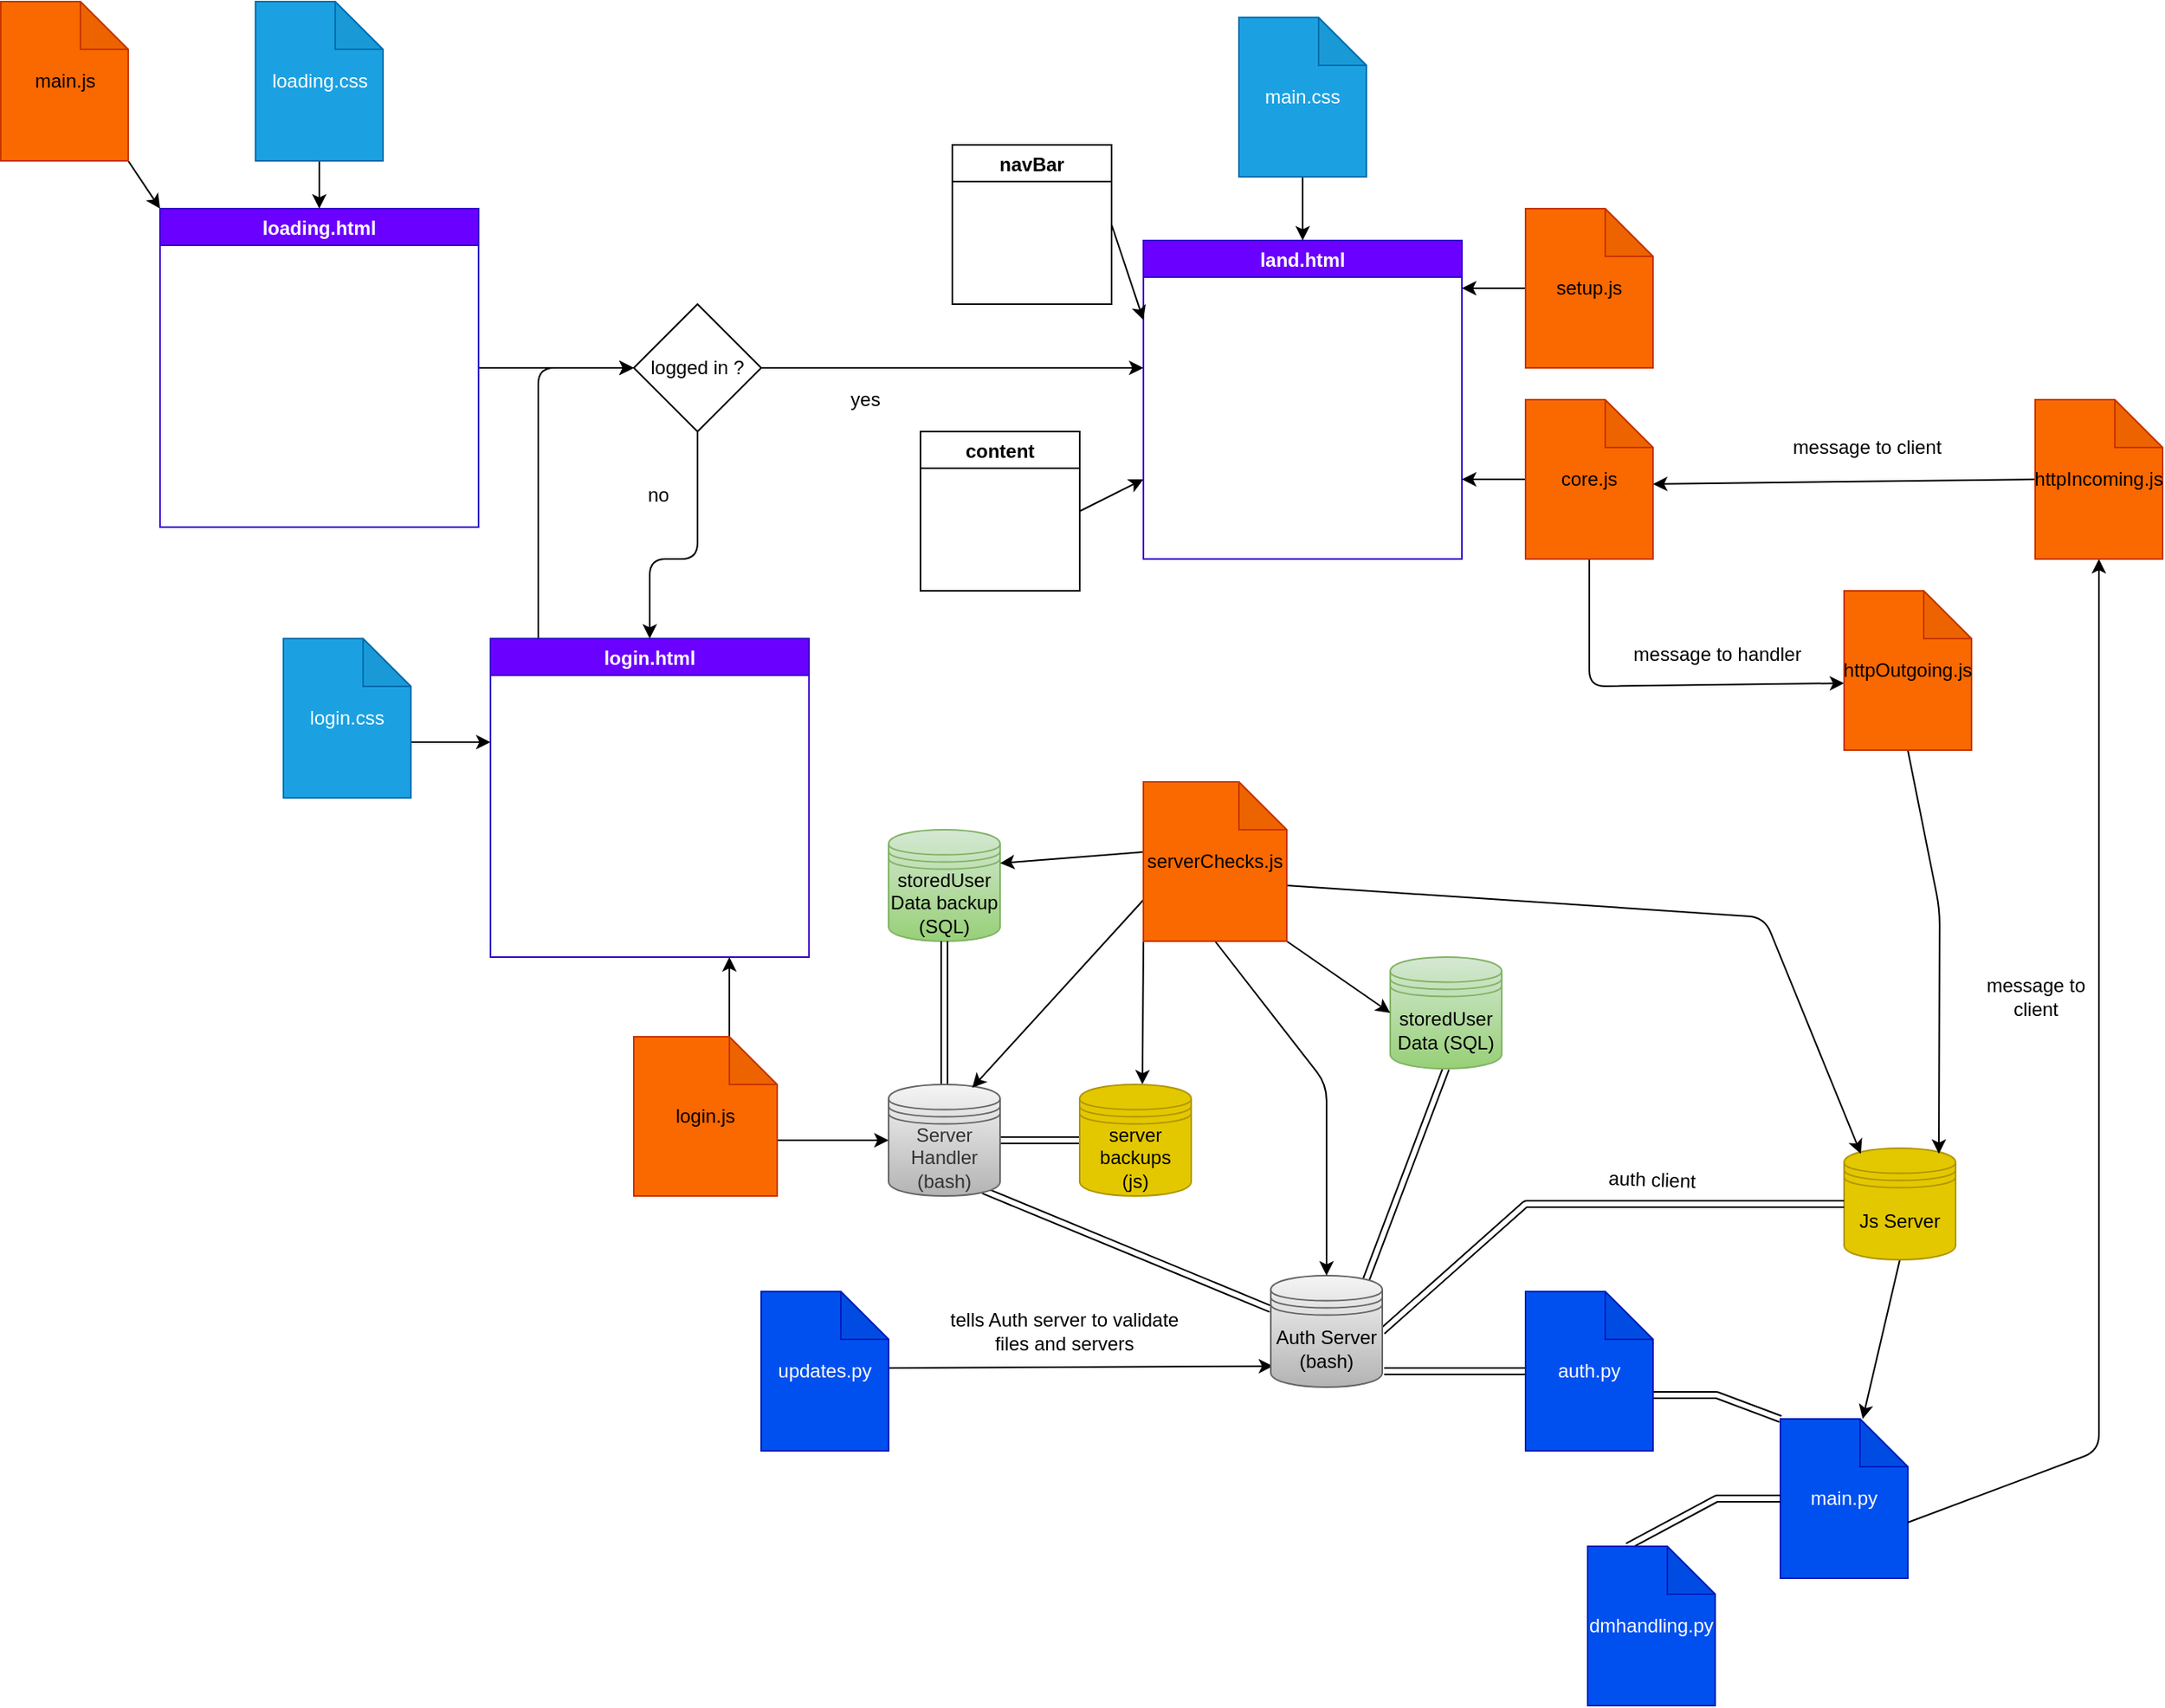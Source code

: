 <mxfile>
    <diagram id="oZ1E448mky09XcIO41ZQ" name="Page-1">
        <mxGraphModel dx="1968" dy="486" grid="1" gridSize="10" guides="1" tooltips="1" connect="1" arrows="1" fold="1" page="1" pageScale="1" pageWidth="850" pageHeight="1100" math="0" shadow="0">
            <root>
                <mxCell id="0"/>
                <mxCell id="1" parent="0"/>
                <mxCell id="2" value="land.html" style="swimlane;fillColor=#6a00ff;fontColor=#ffffff;strokeColor=#3700CC;" parent="1" vertex="1">
                    <mxGeometry x="200" y="160" width="200" height="200" as="geometry">
                        <mxRectangle width="90" height="23" as="alternateBounds"/>
                    </mxGeometry>
                </mxCell>
                <mxCell id="5" style="edgeStyle=none;html=1;entryX=0.5;entryY=0;entryDx=0;entryDy=0;" parent="1" source="4" edge="1" target="2">
                    <mxGeometry relative="1" as="geometry">
                        <mxPoint x="320" y="140" as="targetPoint"/>
                    </mxGeometry>
                </mxCell>
                <mxCell id="4" value="main.css" style="shape=note;whiteSpace=wrap;html=1;backgroundOutline=1;darkOpacity=0.05;fillColor=#1ba1e2;fontColor=#ffffff;strokeColor=#006EAF;" parent="1" vertex="1">
                    <mxGeometry x="260" y="20" width="80" height="100" as="geometry"/>
                </mxCell>
                <mxCell id="56" style="edgeStyle=none;html=1;entryX=0;entryY=0.58;entryDx=0;entryDy=0;entryPerimeter=0;exitX=0.5;exitY=1;exitDx=0;exitDy=0;exitPerimeter=0;" parent="1" source="6" target="16" edge="1">
                    <mxGeometry relative="1" as="geometry">
                        <mxPoint x="590" y="310" as="sourcePoint"/>
                        <Array as="points">
                            <mxPoint x="480" y="440"/>
                        </Array>
                    </mxGeometry>
                </mxCell>
                <mxCell id="133" style="edgeStyle=none;html=1;entryX=1;entryY=0.75;entryDx=0;entryDy=0;" edge="1" parent="1" source="6" target="2">
                    <mxGeometry relative="1" as="geometry">
                        <mxPoint x="450" y="300" as="targetPoint"/>
                    </mxGeometry>
                </mxCell>
                <mxCell id="6" value="core.js" style="shape=note;whiteSpace=wrap;html=1;backgroundOutline=1;darkOpacity=0.05;fillColor=#fa6800;fontColor=#000000;strokeColor=#C73500;" parent="1" vertex="1">
                    <mxGeometry x="440" y="260" width="80" height="100" as="geometry"/>
                </mxCell>
                <mxCell id="8" value="main.py" style="shape=note;whiteSpace=wrap;html=1;backgroundOutline=1;darkOpacity=0.05;fillColor=#0050ef;strokeColor=#001DBC;fontColor=#ffffff;" parent="1" vertex="1">
                    <mxGeometry x="600" y="900" width="80" height="100" as="geometry"/>
                </mxCell>
                <mxCell id="12" style="edgeStyle=none;html=1;exitX=1;exitY=0.5;exitDx=0;exitDy=0;entryX=0;entryY=0.25;entryDx=0;entryDy=0;" parent="1" source="9" target="2" edge="1">
                    <mxGeometry relative="1" as="geometry"/>
                </mxCell>
                <mxCell id="9" value="navBar" style="swimlane;" parent="1" vertex="1">
                    <mxGeometry x="80" y="100" width="100" height="100" as="geometry"/>
                </mxCell>
                <mxCell id="11" style="edgeStyle=none;html=1;exitX=1;exitY=0.5;exitDx=0;exitDy=0;" parent="1" source="10" edge="1">
                    <mxGeometry relative="1" as="geometry">
                        <mxPoint x="200" y="310" as="targetPoint"/>
                    </mxGeometry>
                </mxCell>
                <mxCell id="10" value="content" style="swimlane;" parent="1" vertex="1">
                    <mxGeometry x="60" y="280" width="100" height="100" as="geometry"/>
                </mxCell>
                <mxCell id="24" value="" style="edgeStyle=none;html=1;shape=link;exitX=0;exitY=0.5;exitDx=0;exitDy=0;exitPerimeter=0;entryX=0;entryY=0;entryDx=25;entryDy=0;entryPerimeter=0;" parent="1" source="8" target="15" edge="1">
                    <mxGeometry relative="1" as="geometry">
                        <mxPoint x="229" y="1380" as="sourcePoint"/>
                        <Array as="points">
                            <mxPoint x="560" y="950"/>
                        </Array>
                    </mxGeometry>
                </mxCell>
                <mxCell id="74" style="edgeStyle=none;html=1;entryX=0.5;entryY=1;entryDx=0;entryDy=0;entryPerimeter=0;exitX=0;exitY=0;exitDx=80;exitDy=65;exitPerimeter=0;" parent="1" source="8" target="39" edge="1">
                    <mxGeometry relative="1" as="geometry">
                        <mxPoint x="390" y="1000" as="sourcePoint"/>
                        <Array as="points">
                            <mxPoint x="800" y="920"/>
                            <mxPoint x="800" y="740"/>
                        </Array>
                    </mxGeometry>
                </mxCell>
                <mxCell id="128" style="edgeStyle=none;html=1;exitX=0.5;exitY=1;exitDx=0;exitDy=0;" parent="1" source="14" target="8" edge="1">
                    <mxGeometry relative="1" as="geometry">
                        <mxPoint x="480" y="1100" as="targetPoint"/>
                    </mxGeometry>
                </mxCell>
                <mxCell id="14" value="Js Server" style="shape=datastore;whiteSpace=wrap;html=1;fillColor=#e3c800;fontColor=#000000;strokeColor=#B09500;" parent="1" vertex="1">
                    <mxGeometry x="640" y="730" width="70" height="70" as="geometry"/>
                </mxCell>
                <mxCell id="15" value="dmhandling.py" style="shape=note;whiteSpace=wrap;html=1;backgroundOutline=1;darkOpacity=0.05;fillColor=#0050ef;fontColor=#ffffff;strokeColor=#001DBC;" parent="1" vertex="1">
                    <mxGeometry x="479" y="980" width="80" height="100" as="geometry"/>
                </mxCell>
                <mxCell id="46" style="html=1;entryX=0.85;entryY=0.05;entryDx=0;entryDy=0;entryPerimeter=0;exitX=0.5;exitY=1;exitDx=0;exitDy=0;exitPerimeter=0;" parent="1" source="16" target="14" edge="1">
                    <mxGeometry relative="1" as="geometry">
                        <mxPoint x="620" y="570" as="sourcePoint"/>
                        <mxPoint x="611" y="720" as="targetPoint"/>
                        <Array as="points">
                            <mxPoint x="700" y="580"/>
                        </Array>
                    </mxGeometry>
                </mxCell>
                <mxCell id="16" value="httpOutgoing.js" style="shape=note;whiteSpace=wrap;html=1;backgroundOutline=1;darkOpacity=0.05;fillColor=#fa6800;fontColor=#000000;strokeColor=#C73500;" parent="1" vertex="1">
                    <mxGeometry x="640" y="380" width="80" height="100" as="geometry"/>
                </mxCell>
                <mxCell id="70" style="edgeStyle=none;html=1;entryX=0.021;entryY=0.812;entryDx=0;entryDy=0;entryPerimeter=0;exitX=1;exitY=0.48;exitDx=0;exitDy=0;exitPerimeter=0;" parent="1" source="17" target="37" edge="1">
                    <mxGeometry relative="1" as="geometry">
                        <mxPoint x="150.04" y="1018" as="sourcePoint"/>
                    </mxGeometry>
                </mxCell>
                <mxCell id="17" value="updates.py" style="shape=note;whiteSpace=wrap;html=1;backgroundOutline=1;darkOpacity=0.05;fillColor=#0050ef;fontColor=#ffffff;strokeColor=#001DBC;" parent="1" vertex="1">
                    <mxGeometry x="-40" y="820" width="80" height="100" as="geometry"/>
                </mxCell>
                <mxCell id="38" style="edgeStyle=none;html=1;exitX=0;exitY=0.5;exitDx=0;exitDy=0;exitPerimeter=0;shape=link;entryX=1.017;entryY=0.857;entryDx=0;entryDy=0;entryPerimeter=0;" parent="1" source="19" target="37" edge="1">
                    <mxGeometry relative="1" as="geometry">
                        <mxPoint x="379" y="960" as="targetPoint"/>
                        <Array as="points"/>
                    </mxGeometry>
                </mxCell>
                <mxCell id="88" style="edgeStyle=none;shape=link;html=1;fontColor=#000000;entryX=0;entryY=0;entryDx=80;entryDy=65;entryPerimeter=0;exitX=0;exitY=0;exitDx=0;exitDy=0;exitPerimeter=0;" parent="1" source="8" target="19" edge="1">
                    <mxGeometry relative="1" as="geometry">
                        <mxPoint x="369" y="1280" as="targetPoint"/>
                        <mxPoint x="600" y="900" as="sourcePoint"/>
                        <Array as="points">
                            <mxPoint x="560" y="885"/>
                        </Array>
                    </mxGeometry>
                </mxCell>
                <mxCell id="19" value="auth.py" style="shape=note;whiteSpace=wrap;html=1;backgroundOutline=1;darkOpacity=0.05;fillColor=#0050ef;fontColor=#ffffff;strokeColor=#001DBC;" parent="1" vertex="1">
                    <mxGeometry x="440" y="820" width="80" height="100" as="geometry"/>
                </mxCell>
                <mxCell id="54" style="edgeStyle=none;shape=link;html=1;exitX=1;exitY=0.5;exitDx=0;exitDy=0;entryX=0;entryY=0.5;entryDx=0;entryDy=0;" parent="1" source="37" target="14" edge="1">
                    <mxGeometry relative="1" as="geometry">
                        <Array as="points">
                            <mxPoint x="440" y="765"/>
                        </Array>
                        <mxPoint x="510" y="760" as="targetPoint"/>
                    </mxGeometry>
                </mxCell>
                <mxCell id="63" style="edgeStyle=none;html=1;exitX=0.85;exitY=0.05;exitDx=0;exitDy=0;entryX=0.5;entryY=1;entryDx=0;entryDy=0;shape=link;exitPerimeter=0;" parent="1" source="37" target="64" edge="1">
                    <mxGeometry relative="1" as="geometry">
                        <Array as="points"/>
                        <mxPoint x="398.04" y="902.0" as="targetPoint"/>
                    </mxGeometry>
                </mxCell>
                <mxCell id="95" style="edgeStyle=none;html=1;exitX=0;exitY=0.3;exitDx=0;exitDy=0;shape=link;entryX=0.85;entryY=0.95;entryDx=0;entryDy=0;entryPerimeter=0;" parent="1" source="37" target="77" edge="1">
                    <mxGeometry relative="1" as="geometry">
                        <mxPoint x="169" y="927" as="targetPoint"/>
                    </mxGeometry>
                </mxCell>
                <mxCell id="37" value="&lt;font color=&quot;#000000&quot;&gt;Auth Server&lt;br&gt;(bash)&lt;/font&gt;" style="shape=datastore;whiteSpace=wrap;html=1;fillColor=#f5f5f5;strokeColor=#666666;sketch=0;shadow=0;gradientColor=#b3b3b3;" parent="1" vertex="1">
                    <mxGeometry x="280" y="810" width="70" height="70" as="geometry"/>
                </mxCell>
                <mxCell id="40" style="edgeStyle=none;html=1;exitX=0;exitY=0.5;exitDx=0;exitDy=0;exitPerimeter=0;entryX=1;entryY=0.53;entryDx=0;entryDy=0;entryPerimeter=0;" parent="1" source="39" target="6" edge="1">
                    <mxGeometry relative="1" as="geometry">
                        <mxPoint x="630" y="290" as="targetPoint"/>
                    </mxGeometry>
                </mxCell>
                <mxCell id="39" value="httpIncoming.js" style="shape=note;whiteSpace=wrap;html=1;backgroundOutline=1;darkOpacity=0.05;fillColor=#fa6800;fontColor=#000000;strokeColor=#C73500;" parent="1" vertex="1">
                    <mxGeometry x="760" y="260" width="80" height="100" as="geometry"/>
                </mxCell>
                <mxCell id="47" value="message to client" style="text;html=1;align=center;verticalAlign=middle;resizable=0;points=[];autosize=1;strokeColor=none;fillColor=none;rotation=0;" parent="1" vertex="1">
                    <mxGeometry x="599" y="280" width="110" height="20" as="geometry"/>
                </mxCell>
                <mxCell id="36" value="message to handler" style="text;html=1;align=center;verticalAlign=middle;resizable=0;points=[];autosize=1;strokeColor=none;fillColor=none;rotation=0;" parent="1" vertex="1">
                    <mxGeometry x="500" y="410" width="120" height="20" as="geometry"/>
                </mxCell>
                <mxCell id="51" style="edgeStyle=none;html=1;exitX=0;exitY=0.5;exitDx=0;exitDy=0;exitPerimeter=0;" parent="1" source="50" edge="1">
                    <mxGeometry relative="1" as="geometry">
                        <mxPoint x="400" y="190" as="targetPoint"/>
                    </mxGeometry>
                </mxCell>
                <mxCell id="50" value="setup.js" style="shape=note;whiteSpace=wrap;html=1;backgroundOutline=1;darkOpacity=0.05;fillColor=#fa6800;fontColor=#000000;strokeColor=#C73500;" parent="1" vertex="1">
                    <mxGeometry x="440" y="140" width="80" height="100" as="geometry"/>
                </mxCell>
                <mxCell id="58" value="auth client" style="text;html=1;align=center;verticalAlign=middle;resizable=0;points=[];autosize=1;strokeColor=none;fillColor=none;rotation=2;" parent="1" vertex="1">
                    <mxGeometry x="484" y="740" width="70" height="20" as="geometry"/>
                </mxCell>
                <mxCell id="64" value="&lt;span style=&quot;color: rgb(0 , 0 , 0)&quot;&gt;storedUser Data (SQL)&lt;/span&gt;" style="shape=datastore;whiteSpace=wrap;html=1;fillColor=#d5e8d4;gradientColor=#97d077;strokeColor=#82b366;" parent="1" vertex="1">
                    <mxGeometry x="355" y="610" width="70" height="70" as="geometry"/>
                </mxCell>
                <mxCell id="72" value="tells Auth server to validate&lt;br&gt;files and servers" style="text;html=1;align=center;verticalAlign=middle;resizable=0;points=[];autosize=1;strokeColor=none;fillColor=none;" parent="1" vertex="1">
                    <mxGeometry x="70" y="830" width="160" height="30" as="geometry"/>
                </mxCell>
                <mxCell id="34" value="message to&lt;br&gt;client" style="text;html=1;align=center;verticalAlign=middle;resizable=0;points=[];autosize=1;strokeColor=none;fillColor=none;rotation=0;" parent="1" vertex="1">
                    <mxGeometry x="720" y="620" width="80" height="30" as="geometry"/>
                </mxCell>
                <mxCell id="75" value="&lt;span style=&quot;color: rgb(0 , 0 , 0)&quot;&gt;storedUser Data backup (SQL)&lt;/span&gt;" style="shape=datastore;whiteSpace=wrap;html=1;fillColor=#d5e8d4;gradientColor=#97d077;strokeColor=#82b366;" parent="1" vertex="1">
                    <mxGeometry x="40" y="530" width="70" height="70" as="geometry"/>
                </mxCell>
                <mxCell id="81" style="edgeStyle=none;shape=link;html=1;exitX=1;exitY=0.5;exitDx=0;exitDy=0;entryX=0;entryY=0.5;entryDx=0;entryDy=0;" parent="1" source="77" target="139" edge="1">
                    <mxGeometry relative="1" as="geometry">
                        <mxPoint x="160.005" y="725.611" as="targetPoint"/>
                    </mxGeometry>
                </mxCell>
                <mxCell id="82" style="edgeStyle=none;shape=link;html=1;exitX=0.5;exitY=0;exitDx=0;exitDy=0;entryX=0.5;entryY=1;entryDx=0;entryDy=0;" parent="1" source="77" target="75" edge="1">
                    <mxGeometry relative="1" as="geometry"/>
                </mxCell>
                <mxCell id="77" value="&lt;font color=&quot;#333333&quot;&gt;Server Handler&lt;br&gt;(bash)&lt;br&gt;&lt;/font&gt;" style="shape=datastore;whiteSpace=wrap;html=1;fillColor=#f5f5f5;strokeColor=#666666;gradientColor=#b3b3b3;" parent="1" vertex="1">
                    <mxGeometry x="40" y="690" width="70" height="70" as="geometry"/>
                </mxCell>
                <mxCell id="89" style="edgeStyle=none;html=1;entryX=1;entryY=0.3;entryDx=0;entryDy=0;fontColor=#000000;exitX=0;exitY=0.44;exitDx=0;exitDy=0;exitPerimeter=0;" parent="1" source="84" target="75" edge="1">
                    <mxGeometry relative="1" as="geometry">
                        <mxPoint x="209" y="790" as="sourcePoint"/>
                    </mxGeometry>
                </mxCell>
                <mxCell id="100" style="edgeStyle=none;html=1;exitX=0.011;exitY=0.73;exitDx=0;exitDy=0;exitPerimeter=0;entryX=0.75;entryY=0.029;entryDx=0;entryDy=0;entryPerimeter=0;" parent="1" source="84" target="77" edge="1">
                    <mxGeometry relative="1" as="geometry"/>
                </mxCell>
                <mxCell id="131" style="edgeStyle=none;html=1;exitX=0;exitY=1;exitDx=0;exitDy=0;exitPerimeter=0;entryX=0.571;entryY=0;entryDx=0;entryDy=0;entryPerimeter=0;" parent="1" source="84" edge="1">
                    <mxGeometry relative="1" as="geometry">
                        <mxPoint x="199.358" y="689.919" as="targetPoint"/>
                    </mxGeometry>
                </mxCell>
                <mxCell id="132" style="edgeStyle=none;html=1;exitX=1;exitY=1;exitDx=0;exitDy=0;exitPerimeter=0;entryX=0;entryY=0.5;entryDx=0;entryDy=0;" parent="1" source="84" target="64" edge="1">
                    <mxGeometry relative="1" as="geometry"/>
                </mxCell>
                <mxCell id="136" style="edgeStyle=none;html=1;exitX=0;exitY=0;exitDx=90;exitDy=65;exitPerimeter=0;entryX=0.15;entryY=0.05;entryDx=0;entryDy=0;entryPerimeter=0;" edge="1" parent="1" source="84" target="14">
                    <mxGeometry relative="1" as="geometry">
                        <Array as="points">
                            <mxPoint x="590" y="585"/>
                        </Array>
                    </mxGeometry>
                </mxCell>
                <mxCell id="138" style="edgeStyle=none;html=1;exitX=0.5;exitY=1;exitDx=0;exitDy=0;exitPerimeter=0;entryX=0.5;entryY=0;entryDx=0;entryDy=0;" edge="1" parent="1" source="84" target="37">
                    <mxGeometry relative="1" as="geometry">
                        <mxPoint x="315" y="760" as="targetPoint"/>
                        <Array as="points">
                            <mxPoint x="315" y="690"/>
                            <mxPoint x="315" y="770"/>
                        </Array>
                    </mxGeometry>
                </mxCell>
                <mxCell id="84" value="serverChecks.js" style="shape=note;whiteSpace=wrap;html=1;backgroundOutline=1;darkOpacity=0.05;fillColor=#fa6800;fontColor=#000000;strokeColor=#C73500;" parent="1" vertex="1">
                    <mxGeometry x="200" y="500" width="90" height="100" as="geometry"/>
                </mxCell>
                <mxCell id="115" style="edgeStyle=none;html=1;exitX=0.15;exitY=0;exitDx=0;exitDy=0;entryX=0;entryY=0.5;entryDx=0;entryDy=0;exitPerimeter=0;" parent="1" source="97" target="107" edge="1">
                    <mxGeometry relative="1" as="geometry">
                        <mxPoint x="-160" y="240" as="targetPoint"/>
                        <Array as="points">
                            <mxPoint x="-180" y="240"/>
                        </Array>
                    </mxGeometry>
                </mxCell>
                <mxCell id="97" value="login.html" style="swimlane;fillColor=#6a00ff;fontColor=#ffffff;strokeColor=#3700CC;" parent="1" vertex="1">
                    <mxGeometry x="-210" y="410" width="200" height="200" as="geometry">
                        <mxRectangle width="90" height="23" as="alternateBounds"/>
                    </mxGeometry>
                </mxCell>
                <mxCell id="113" style="edgeStyle=none;html=1;exitX=0;exitY=0;exitDx=80;exitDy=65;exitPerimeter=0;" parent="1" source="98" edge="1">
                    <mxGeometry relative="1" as="geometry">
                        <mxPoint x="-210" y="475" as="targetPoint"/>
                    </mxGeometry>
                </mxCell>
                <mxCell id="98" value="login.css" style="shape=note;whiteSpace=wrap;html=1;backgroundOutline=1;darkOpacity=0.05;fillColor=#1ba1e2;fontColor=#ffffff;strokeColor=#006EAF;" parent="1" vertex="1">
                    <mxGeometry x="-340" y="410" width="80" height="100" as="geometry"/>
                </mxCell>
                <mxCell id="106" style="edgeStyle=none;html=1;exitX=1;exitY=1;exitDx=0;exitDy=0;exitPerimeter=0;entryX=0;entryY=0;entryDx=0;entryDy=0;" parent="1" source="101" target="103" edge="1">
                    <mxGeometry relative="1" as="geometry"/>
                </mxCell>
                <mxCell id="101" value="main.js" style="shape=note;whiteSpace=wrap;html=1;backgroundOutline=1;darkOpacity=0.05;fillColor=#fa6800;fontColor=#000000;strokeColor=#C73500;" parent="1" vertex="1">
                    <mxGeometry x="-517.5" y="10" width="80" height="100" as="geometry"/>
                </mxCell>
                <mxCell id="108" style="edgeStyle=none;html=1;exitX=1;exitY=0.5;exitDx=0;exitDy=0;" parent="1" source="103" target="107" edge="1">
                    <mxGeometry relative="1" as="geometry"/>
                </mxCell>
                <mxCell id="103" value="loading.html" style="swimlane;fillColor=#6a00ff;fontColor=#ffffff;strokeColor=#3700CC;" parent="1" vertex="1">
                    <mxGeometry x="-417.5" y="140" width="200" height="200" as="geometry">
                        <mxRectangle width="90" height="23" as="alternateBounds"/>
                    </mxGeometry>
                </mxCell>
                <mxCell id="105" style="edgeStyle=none;html=1;exitX=0.5;exitY=1;exitDx=0;exitDy=0;exitPerimeter=0;entryX=0.5;entryY=0;entryDx=0;entryDy=0;" parent="1" source="104" target="103" edge="1">
                    <mxGeometry relative="1" as="geometry"/>
                </mxCell>
                <mxCell id="104" value="loading.css" style="shape=note;whiteSpace=wrap;html=1;backgroundOutline=1;darkOpacity=0.05;fillColor=#1ba1e2;fontColor=#ffffff;strokeColor=#006EAF;" parent="1" vertex="1">
                    <mxGeometry x="-357.5" y="10" width="80" height="100" as="geometry"/>
                </mxCell>
                <mxCell id="110" style="edgeStyle=none;html=1;exitX=1;exitY=0.5;exitDx=0;exitDy=0;" parent="1" source="107" edge="1">
                    <mxGeometry relative="1" as="geometry">
                        <mxPoint x="200" y="240" as="targetPoint"/>
                    </mxGeometry>
                </mxCell>
                <mxCell id="112" style="edgeStyle=none;html=1;exitX=0.5;exitY=1;exitDx=0;exitDy=0;entryX=0.5;entryY=0;entryDx=0;entryDy=0;" parent="1" source="107" target="97" edge="1">
                    <mxGeometry relative="1" as="geometry">
                        <Array as="points">
                            <mxPoint x="-80" y="360"/>
                            <mxPoint x="-110" y="360"/>
                        </Array>
                    </mxGeometry>
                </mxCell>
                <mxCell id="107" value="logged in ?" style="rhombus;whiteSpace=wrap;html=1;" parent="1" vertex="1">
                    <mxGeometry x="-120" y="200" width="80" height="80" as="geometry"/>
                </mxCell>
                <mxCell id="111" value="yes" style="text;html=1;align=center;verticalAlign=middle;resizable=0;points=[];autosize=1;strokeColor=none;fillColor=none;" parent="1" vertex="1">
                    <mxGeometry x="10" y="250" width="30" height="20" as="geometry"/>
                </mxCell>
                <mxCell id="114" value="no" style="text;html=1;align=center;verticalAlign=middle;resizable=0;points=[];autosize=1;strokeColor=none;fillColor=none;" parent="1" vertex="1">
                    <mxGeometry x="-120" y="310" width="30" height="20" as="geometry"/>
                </mxCell>
                <mxCell id="122" style="edgeStyle=none;html=1;exitX=0;exitY=0;exitDx=90;exitDy=65;exitPerimeter=0;entryX=0;entryY=0.5;entryDx=0;entryDy=0;" parent="1" source="116" target="77" edge="1">
                    <mxGeometry relative="1" as="geometry">
                        <Array as="points"/>
                    </mxGeometry>
                </mxCell>
                <mxCell id="123" style="edgeStyle=none;html=1;exitX=0;exitY=0;exitDx=60;exitDy=0;exitPerimeter=0;entryX=0.75;entryY=1;entryDx=0;entryDy=0;" parent="1" source="116" target="97" edge="1">
                    <mxGeometry relative="1" as="geometry">
                        <mxPoint x="-210" y="550.0" as="targetPoint"/>
                    </mxGeometry>
                </mxCell>
                <mxCell id="116" value="login.js" style="shape=note;whiteSpace=wrap;html=1;backgroundOutline=1;darkOpacity=0.05;fillColor=#fa6800;fontColor=#000000;strokeColor=#C73500;" parent="1" vertex="1">
                    <mxGeometry x="-120" y="660" width="90" height="100" as="geometry"/>
                </mxCell>
                <mxCell id="139" value="server backups&lt;br&gt;(js)" style="shape=datastore;whiteSpace=wrap;html=1;fillColor=#e3c800;fontColor=#000000;strokeColor=#B09500;" vertex="1" parent="1">
                    <mxGeometry x="160" y="690" width="70" height="70" as="geometry"/>
                </mxCell>
            </root>
        </mxGraphModel>
    </diagram>
</mxfile>